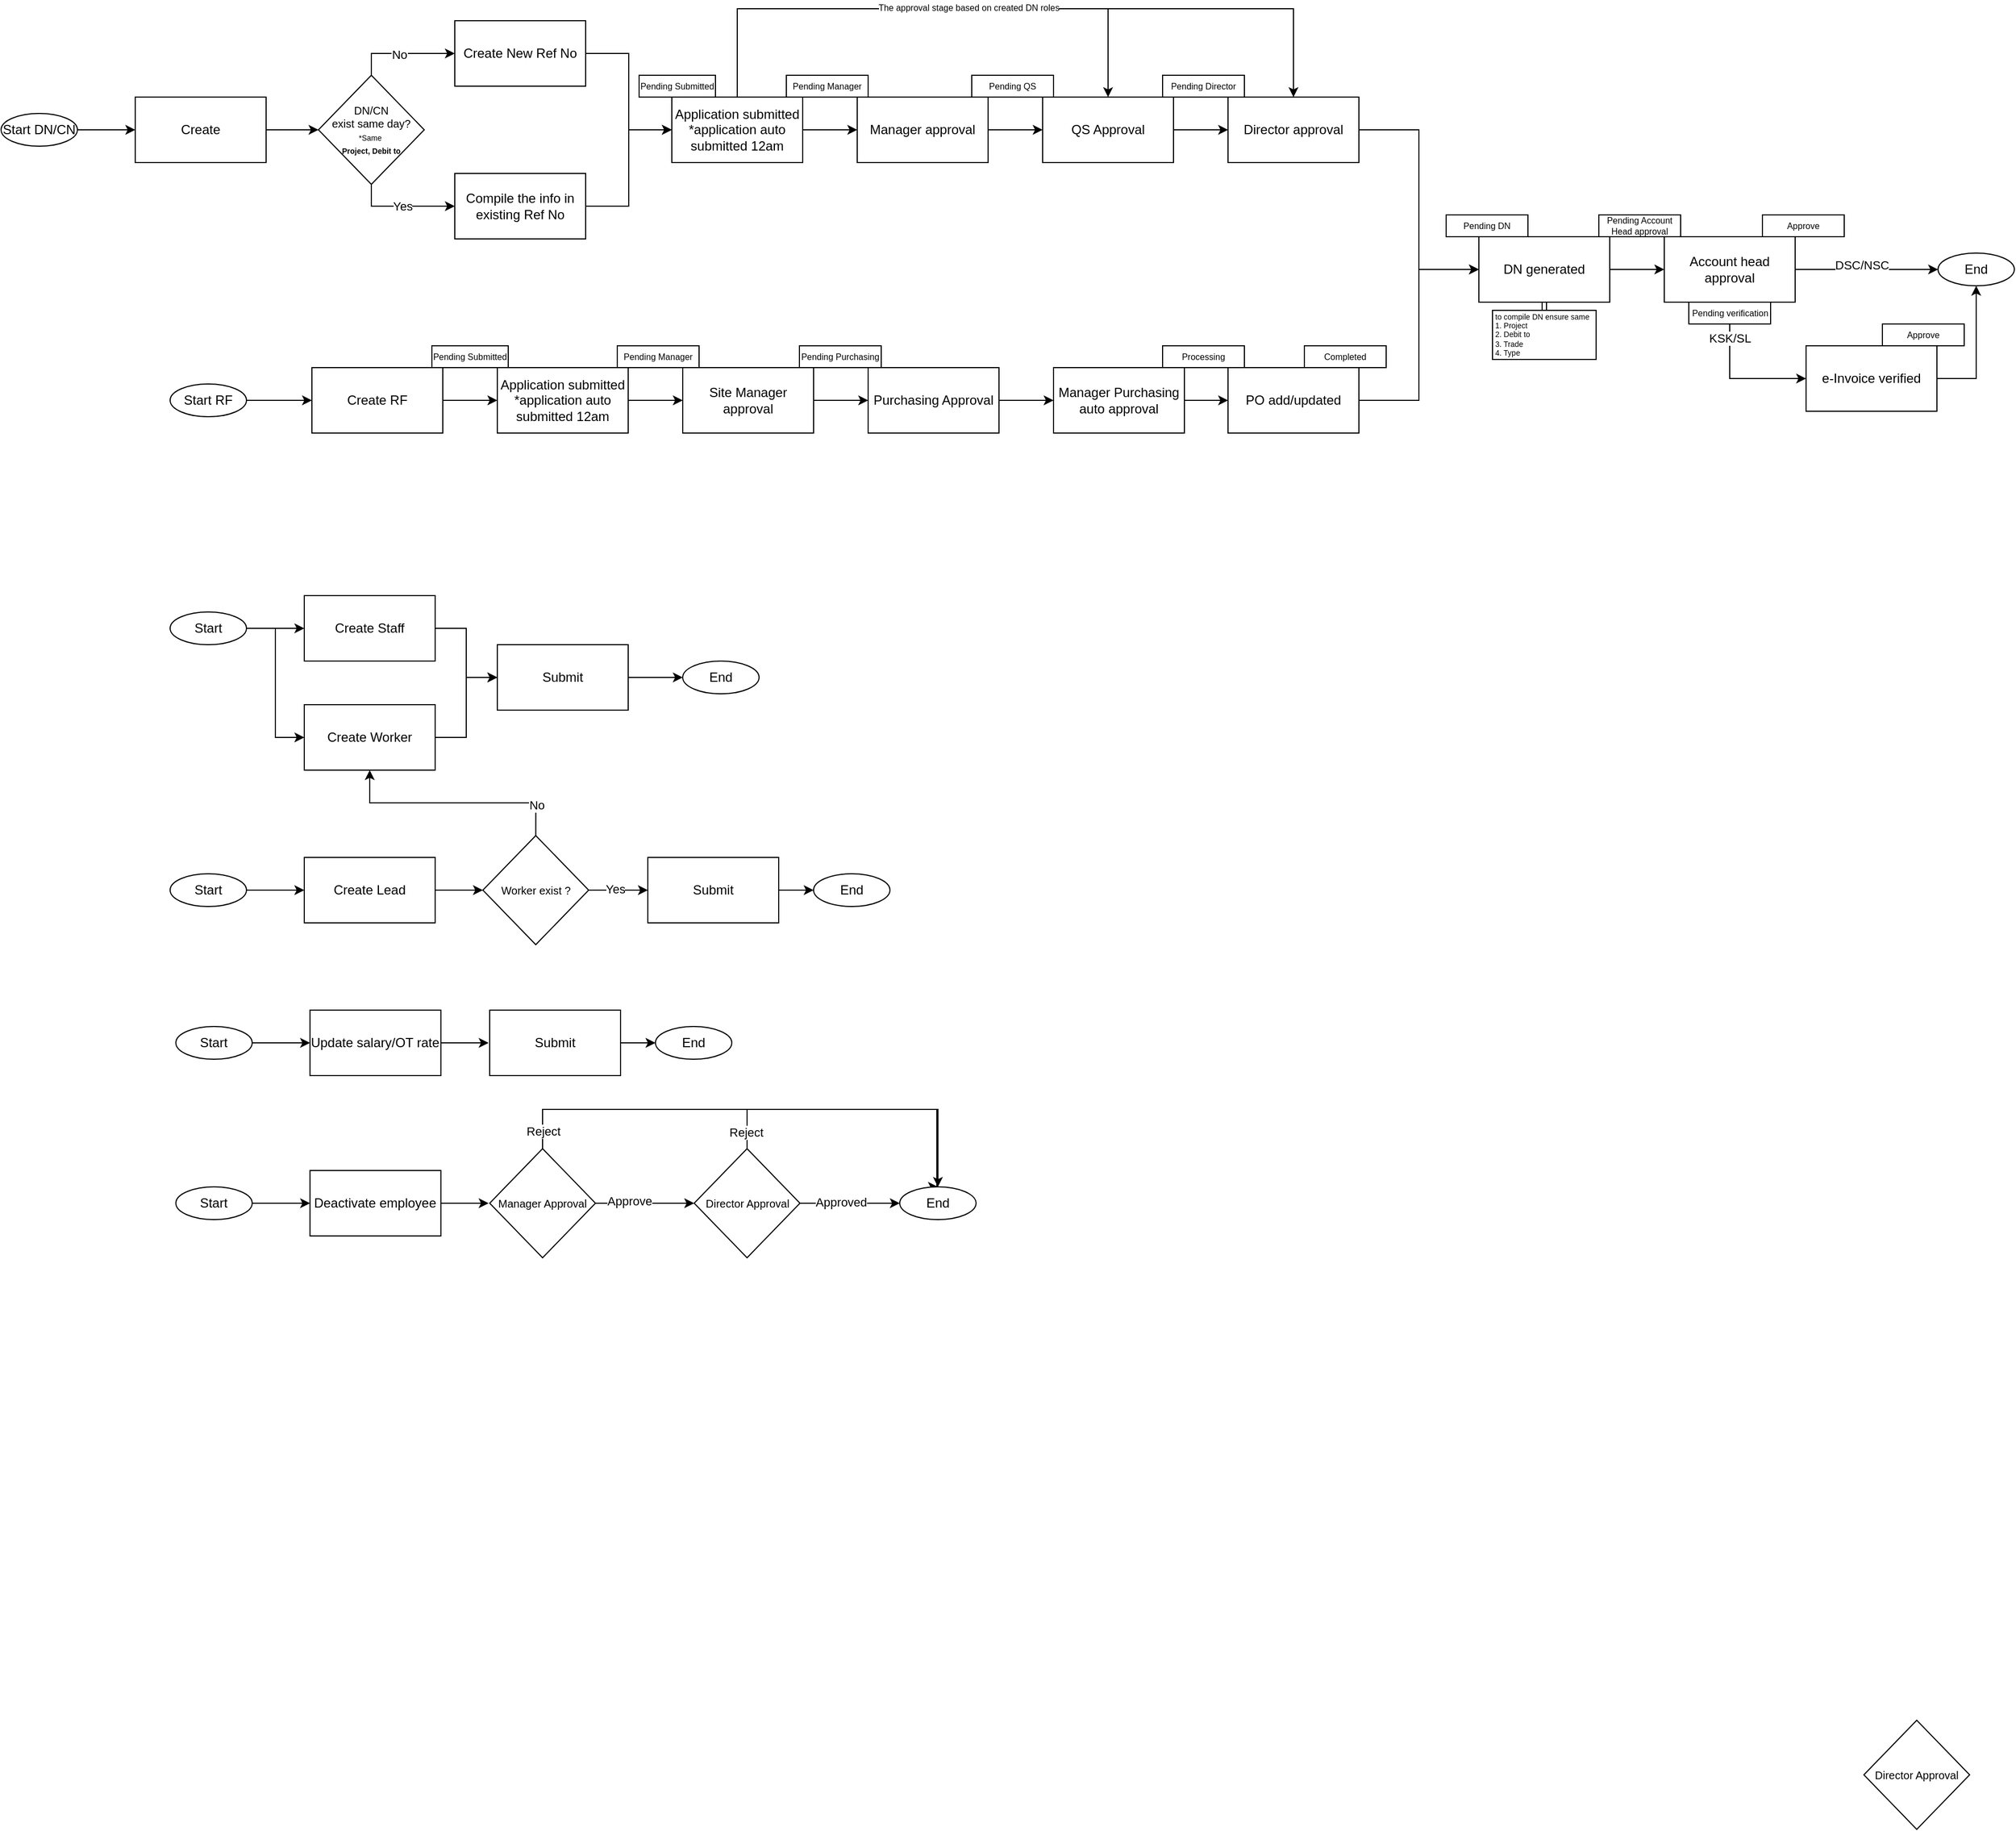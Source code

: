 <mxfile version="26.1.1" pages="2">
  <diagram name="Process Flow" id="JT58uXf0c2I6TJXTEp28">
    <mxGraphModel dx="2909" dy="1096" grid="1" gridSize="10" guides="1" tooltips="1" connect="1" arrows="1" fold="1" page="1" pageScale="1" pageWidth="850" pageHeight="1100" math="0" shadow="0">
      <root>
        <mxCell id="0" />
        <mxCell id="1" parent="0" />
        <mxCell id="B4sZADSayTOy4D0cmRFi-86" value="" style="edgeStyle=orthogonalEdgeStyle;rounded=0;orthogonalLoop=1;jettySize=auto;html=1;" parent="1" source="B4sZADSayTOy4D0cmRFi-3" target="B4sZADSayTOy4D0cmRFi-69" edge="1">
          <mxGeometry relative="1" as="geometry" />
        </mxCell>
        <mxCell id="B4sZADSayTOy4D0cmRFi-3" value="Start DN/CN" style="ellipse;whiteSpace=wrap;html=1;" parent="1" vertex="1">
          <mxGeometry x="-168" y="107" width="70" height="30" as="geometry" />
        </mxCell>
        <mxCell id="B4sZADSayTOy4D0cmRFi-18" style="edgeStyle=orthogonalEdgeStyle;rounded=0;orthogonalLoop=1;jettySize=auto;html=1;exitX=1;exitY=0.5;exitDx=0;exitDy=0;entryX=0;entryY=0.5;entryDx=0;entryDy=0;" parent="1" source="B4sZADSayTOy4D0cmRFi-5" target="B4sZADSayTOy4D0cmRFi-6" edge="1">
          <mxGeometry relative="1" as="geometry" />
        </mxCell>
        <mxCell id="B4sZADSayTOy4D0cmRFi-72" style="edgeStyle=orthogonalEdgeStyle;rounded=0;orthogonalLoop=1;jettySize=auto;html=1;exitX=0.5;exitY=0;exitDx=0;exitDy=0;entryX=0.5;entryY=0;entryDx=0;entryDy=0;" parent="1" source="B4sZADSayTOy4D0cmRFi-7" target="B4sZADSayTOy4D0cmRFi-8" edge="1">
          <mxGeometry relative="1" as="geometry">
            <Array as="points">
              <mxPoint x="507" y="92" />
              <mxPoint x="507" y="11" />
              <mxPoint x="1017" y="11" />
            </Array>
          </mxGeometry>
        </mxCell>
        <mxCell id="B4sZADSayTOy4D0cmRFi-73" style="edgeStyle=orthogonalEdgeStyle;rounded=0;orthogonalLoop=1;jettySize=auto;html=1;exitX=0.5;exitY=0;exitDx=0;exitDy=0;entryX=0.5;entryY=0;entryDx=0;entryDy=0;" parent="1" source="B4sZADSayTOy4D0cmRFi-5" target="B4sZADSayTOy4D0cmRFi-7" edge="1">
          <mxGeometry relative="1" as="geometry">
            <Array as="points">
              <mxPoint x="507" y="11" />
              <mxPoint x="847" y="11" />
            </Array>
          </mxGeometry>
        </mxCell>
        <mxCell id="B4sZADSayTOy4D0cmRFi-76" value="The approval stage based on created DN roles" style="edgeLabel;html=1;align=center;verticalAlign=middle;resizable=0;points=[];fontSize=8;" parent="B4sZADSayTOy4D0cmRFi-73" vertex="1" connectable="0">
          <mxGeometry x="0.167" y="1" relative="1" as="geometry">
            <mxPoint as="offset" />
          </mxGeometry>
        </mxCell>
        <mxCell id="B4sZADSayTOy4D0cmRFi-5" value="Application submitted&lt;div&gt;*application auto submitted 12am&lt;/div&gt;" style="rounded=0;whiteSpace=wrap;html=1;" parent="1" vertex="1">
          <mxGeometry x="447" y="92" width="120" height="60" as="geometry" />
        </mxCell>
        <mxCell id="B4sZADSayTOy4D0cmRFi-19" style="edgeStyle=orthogonalEdgeStyle;rounded=0;orthogonalLoop=1;jettySize=auto;html=1;exitX=1;exitY=0.5;exitDx=0;exitDy=0;entryX=0;entryY=0.5;entryDx=0;entryDy=0;" parent="1" source="B4sZADSayTOy4D0cmRFi-6" target="B4sZADSayTOy4D0cmRFi-7" edge="1">
          <mxGeometry relative="1" as="geometry" />
        </mxCell>
        <mxCell id="B4sZADSayTOy4D0cmRFi-6" value="Manager approval" style="rounded=0;whiteSpace=wrap;html=1;" parent="1" vertex="1">
          <mxGeometry x="617" y="92" width="120" height="60" as="geometry" />
        </mxCell>
        <mxCell id="B4sZADSayTOy4D0cmRFi-22" style="edgeStyle=orthogonalEdgeStyle;rounded=0;orthogonalLoop=1;jettySize=auto;html=1;exitX=1;exitY=0.5;exitDx=0;exitDy=0;entryX=0;entryY=0.5;entryDx=0;entryDy=0;" parent="1" source="B4sZADSayTOy4D0cmRFi-7" target="B4sZADSayTOy4D0cmRFi-8" edge="1">
          <mxGeometry relative="1" as="geometry" />
        </mxCell>
        <mxCell id="B4sZADSayTOy4D0cmRFi-7" value="QS Approval" style="rounded=0;whiteSpace=wrap;html=1;" parent="1" vertex="1">
          <mxGeometry x="787" y="92" width="120" height="60" as="geometry" />
        </mxCell>
        <mxCell id="B4sZADSayTOy4D0cmRFi-26" style="edgeStyle=orthogonalEdgeStyle;rounded=0;orthogonalLoop=1;jettySize=auto;html=1;entryX=0;entryY=0.5;entryDx=0;entryDy=0;" parent="1" source="B4sZADSayTOy4D0cmRFi-8" target="B4sZADSayTOy4D0cmRFi-9" edge="1">
          <mxGeometry relative="1" as="geometry" />
        </mxCell>
        <mxCell id="B4sZADSayTOy4D0cmRFi-8" value="Director approval" style="rounded=0;whiteSpace=wrap;html=1;" parent="1" vertex="1">
          <mxGeometry x="957" y="92" width="120" height="60" as="geometry" />
        </mxCell>
        <mxCell id="B4sZADSayTOy4D0cmRFi-48" style="edgeStyle=orthogonalEdgeStyle;rounded=0;orthogonalLoop=1;jettySize=auto;html=1;exitX=1;exitY=0.5;exitDx=0;exitDy=0;entryX=0;entryY=0.5;entryDx=0;entryDy=0;" parent="1" source="B4sZADSayTOy4D0cmRFi-9" target="B4sZADSayTOy4D0cmRFi-10" edge="1">
          <mxGeometry relative="1" as="geometry" />
        </mxCell>
        <mxCell id="B4sZADSayTOy4D0cmRFi-92" style="rounded=0;orthogonalLoop=1;jettySize=auto;html=1;exitX=0.5;exitY=1;exitDx=0;exitDy=0;entryX=0.5;entryY=0;entryDx=0;entryDy=0;shape=link;" parent="1" source="B4sZADSayTOy4D0cmRFi-9" target="B4sZADSayTOy4D0cmRFi-90" edge="1">
          <mxGeometry relative="1" as="geometry" />
        </mxCell>
        <mxCell id="B4sZADSayTOy4D0cmRFi-9" value="DN generated" style="rounded=0;whiteSpace=wrap;html=1;" parent="1" vertex="1">
          <mxGeometry x="1187" y="220" width="120" height="60" as="geometry" />
        </mxCell>
        <mxCell id="B4sZADSayTOy4D0cmRFi-49" style="edgeStyle=orthogonalEdgeStyle;rounded=0;orthogonalLoop=1;jettySize=auto;html=1;exitX=1;exitY=0.5;exitDx=0;exitDy=0;entryX=0;entryY=0.5;entryDx=0;entryDy=0;" parent="1" source="B4sZADSayTOy4D0cmRFi-10" target="B4sZADSayTOy4D0cmRFi-30" edge="1">
          <mxGeometry relative="1" as="geometry" />
        </mxCell>
        <mxCell id="B4sZADSayTOy4D0cmRFi-53" value="DSC/NSC" style="edgeLabel;html=1;align=center;verticalAlign=middle;resizable=0;points=[];" parent="B4sZADSayTOy4D0cmRFi-49" vertex="1" connectable="0">
          <mxGeometry x="-0.068" y="4" relative="1" as="geometry">
            <mxPoint as="offset" />
          </mxGeometry>
        </mxCell>
        <mxCell id="B4sZADSayTOy4D0cmRFi-50" style="edgeStyle=orthogonalEdgeStyle;rounded=0;orthogonalLoop=1;jettySize=auto;html=1;exitX=0.5;exitY=1;exitDx=0;exitDy=0;entryX=0;entryY=0.5;entryDx=0;entryDy=0;" parent="1" source="B4sZADSayTOy4D0cmRFi-10" target="B4sZADSayTOy4D0cmRFi-47" edge="1">
          <mxGeometry relative="1" as="geometry" />
        </mxCell>
        <mxCell id="B4sZADSayTOy4D0cmRFi-52" value="KSK/SL" style="edgeLabel;html=1;align=center;verticalAlign=middle;resizable=0;points=[];" parent="B4sZADSayTOy4D0cmRFi-50" vertex="1" connectable="0">
          <mxGeometry x="-0.528" relative="1" as="geometry">
            <mxPoint as="offset" />
          </mxGeometry>
        </mxCell>
        <mxCell id="B4sZADSayTOy4D0cmRFi-10" value="Account head approval" style="rounded=0;whiteSpace=wrap;html=1;" parent="1" vertex="1">
          <mxGeometry x="1357" y="220" width="120" height="60" as="geometry" />
        </mxCell>
        <mxCell id="B4sZADSayTOy4D0cmRFi-20" style="edgeStyle=orthogonalEdgeStyle;rounded=0;orthogonalLoop=1;jettySize=auto;html=1;exitX=1;exitY=0.5;exitDx=0;exitDy=0;entryX=0;entryY=0.5;entryDx=0;entryDy=0;" parent="1" source="B4sZADSayTOy4D0cmRFi-67" target="B4sZADSayTOy4D0cmRFi-12" edge="1">
          <mxGeometry relative="1" as="geometry" />
        </mxCell>
        <mxCell id="B4sZADSayTOy4D0cmRFi-11" value="Start RF" style="ellipse;whiteSpace=wrap;html=1;" parent="1" vertex="1">
          <mxGeometry x="-13" y="355" width="70" height="30" as="geometry" />
        </mxCell>
        <mxCell id="B4sZADSayTOy4D0cmRFi-21" style="edgeStyle=orthogonalEdgeStyle;rounded=0;orthogonalLoop=1;jettySize=auto;html=1;exitX=1;exitY=0.5;exitDx=0;exitDy=0;entryX=0;entryY=0.5;entryDx=0;entryDy=0;" parent="1" source="B4sZADSayTOy4D0cmRFi-12" target="B4sZADSayTOy4D0cmRFi-13" edge="1">
          <mxGeometry relative="1" as="geometry" />
        </mxCell>
        <mxCell id="B4sZADSayTOy4D0cmRFi-12" value="Application submitted&lt;div&gt;*application auto submitted 12am&lt;/div&gt;" style="rounded=0;whiteSpace=wrap;html=1;" parent="1" vertex="1">
          <mxGeometry x="287" y="340" width="120" height="60" as="geometry" />
        </mxCell>
        <mxCell id="B4sZADSayTOy4D0cmRFi-23" style="edgeStyle=orthogonalEdgeStyle;rounded=0;orthogonalLoop=1;jettySize=auto;html=1;exitX=1;exitY=0.5;exitDx=0;exitDy=0;entryX=0;entryY=0.5;entryDx=0;entryDy=0;" parent="1" source="B4sZADSayTOy4D0cmRFi-13" target="B4sZADSayTOy4D0cmRFi-14" edge="1">
          <mxGeometry relative="1" as="geometry" />
        </mxCell>
        <mxCell id="B4sZADSayTOy4D0cmRFi-13" value="Site Manager approval" style="rounded=0;whiteSpace=wrap;html=1;" parent="1" vertex="1">
          <mxGeometry x="457" y="340" width="120" height="60" as="geometry" />
        </mxCell>
        <mxCell id="B4sZADSayTOy4D0cmRFi-24" style="edgeStyle=orthogonalEdgeStyle;rounded=0;orthogonalLoop=1;jettySize=auto;html=1;exitX=1;exitY=0.5;exitDx=0;exitDy=0;entryX=0;entryY=0.5;entryDx=0;entryDy=0;" parent="1" source="B4sZADSayTOy4D0cmRFi-14" target="B4sZADSayTOy4D0cmRFi-15" edge="1">
          <mxGeometry relative="1" as="geometry" />
        </mxCell>
        <mxCell id="B4sZADSayTOy4D0cmRFi-14" value="Purchasing Approval" style="rounded=0;whiteSpace=wrap;html=1;" parent="1" vertex="1">
          <mxGeometry x="627" y="340" width="120" height="60" as="geometry" />
        </mxCell>
        <mxCell id="B4sZADSayTOy4D0cmRFi-25" style="edgeStyle=orthogonalEdgeStyle;rounded=0;orthogonalLoop=1;jettySize=auto;html=1;exitX=1;exitY=0.5;exitDx=0;exitDy=0;entryX=0;entryY=0.5;entryDx=0;entryDy=0;" parent="1" source="B4sZADSayTOy4D0cmRFi-15" target="B4sZADSayTOy4D0cmRFi-16" edge="1">
          <mxGeometry relative="1" as="geometry" />
        </mxCell>
        <mxCell id="B4sZADSayTOy4D0cmRFi-15" value="Manager Purchasing auto approval" style="rounded=0;whiteSpace=wrap;html=1;" parent="1" vertex="1">
          <mxGeometry x="797" y="340" width="120" height="60" as="geometry" />
        </mxCell>
        <mxCell id="B4sZADSayTOy4D0cmRFi-28" style="edgeStyle=orthogonalEdgeStyle;rounded=0;orthogonalLoop=1;jettySize=auto;html=1;exitX=1;exitY=0.5;exitDx=0;exitDy=0;entryX=0;entryY=0.5;entryDx=0;entryDy=0;" parent="1" source="B4sZADSayTOy4D0cmRFi-16" target="B4sZADSayTOy4D0cmRFi-9" edge="1">
          <mxGeometry relative="1" as="geometry" />
        </mxCell>
        <mxCell id="B4sZADSayTOy4D0cmRFi-16" value="PO add/updated" style="rounded=0;whiteSpace=wrap;html=1;" parent="1" vertex="1">
          <mxGeometry x="957" y="340" width="120" height="60" as="geometry" />
        </mxCell>
        <mxCell id="B4sZADSayTOy4D0cmRFi-30" value="End" style="ellipse;whiteSpace=wrap;html=1;" parent="1" vertex="1">
          <mxGeometry x="1608" y="235" width="70" height="30" as="geometry" />
        </mxCell>
        <mxCell id="B4sZADSayTOy4D0cmRFi-32" value="Pending Submitted" style="rounded=0;whiteSpace=wrap;html=1;fontSize=8;" parent="1" vertex="1">
          <mxGeometry x="417" y="72" width="70" height="20" as="geometry" />
        </mxCell>
        <mxCell id="B4sZADSayTOy4D0cmRFi-34" value="Pending Manager" style="rounded=0;whiteSpace=wrap;html=1;fontSize=8;" parent="1" vertex="1">
          <mxGeometry x="552" y="72" width="75" height="20" as="geometry" />
        </mxCell>
        <mxCell id="B4sZADSayTOy4D0cmRFi-35" value="Pending QS" style="rounded=0;whiteSpace=wrap;html=1;fontSize=8;" parent="1" vertex="1">
          <mxGeometry x="722" y="72" width="75" height="20" as="geometry" />
        </mxCell>
        <mxCell id="B4sZADSayTOy4D0cmRFi-37" value="Pending Director" style="rounded=0;whiteSpace=wrap;html=1;fontSize=8;" parent="1" vertex="1">
          <mxGeometry x="897" y="72" width="75" height="20" as="geometry" />
        </mxCell>
        <mxCell id="B4sZADSayTOy4D0cmRFi-39" value="Pending Submitted" style="rounded=0;whiteSpace=wrap;html=1;fontSize=8;" parent="1" vertex="1">
          <mxGeometry x="227" y="320" width="70" height="20" as="geometry" />
        </mxCell>
        <mxCell id="B4sZADSayTOy4D0cmRFi-40" value="Pending Manager" style="rounded=0;whiteSpace=wrap;html=1;fontSize=8;" parent="1" vertex="1">
          <mxGeometry x="397" y="320" width="75" height="20" as="geometry" />
        </mxCell>
        <mxCell id="B4sZADSayTOy4D0cmRFi-41" value="Pending Purchasing" style="rounded=0;whiteSpace=wrap;html=1;fontSize=8;" parent="1" vertex="1">
          <mxGeometry x="564" y="320" width="75" height="20" as="geometry" />
        </mxCell>
        <mxCell id="B4sZADSayTOy4D0cmRFi-43" value="Processing" style="rounded=0;whiteSpace=wrap;html=1;fontSize=8;" parent="1" vertex="1">
          <mxGeometry x="897" y="320" width="75" height="20" as="geometry" />
        </mxCell>
        <mxCell id="B4sZADSayTOy4D0cmRFi-45" value="Completed" style="rounded=0;whiteSpace=wrap;html=1;fontSize=8;" parent="1" vertex="1">
          <mxGeometry x="1027" y="320" width="75" height="20" as="geometry" />
        </mxCell>
        <mxCell id="B4sZADSayTOy4D0cmRFi-46" value="Pending DN" style="rounded=0;whiteSpace=wrap;html=1;fontSize=8;" parent="1" vertex="1">
          <mxGeometry x="1157" y="200" width="75" height="20" as="geometry" />
        </mxCell>
        <mxCell id="B4sZADSayTOy4D0cmRFi-51" style="edgeStyle=orthogonalEdgeStyle;rounded=0;orthogonalLoop=1;jettySize=auto;html=1;exitX=1;exitY=0.5;exitDx=0;exitDy=0;entryX=0.5;entryY=1;entryDx=0;entryDy=0;" parent="1" source="B4sZADSayTOy4D0cmRFi-47" target="B4sZADSayTOy4D0cmRFi-30" edge="1">
          <mxGeometry relative="1" as="geometry" />
        </mxCell>
        <mxCell id="B4sZADSayTOy4D0cmRFi-47" value="e-Invoice verified" style="rounded=0;whiteSpace=wrap;html=1;" parent="1" vertex="1">
          <mxGeometry x="1487" y="320" width="120" height="60" as="geometry" />
        </mxCell>
        <mxCell id="B4sZADSayTOy4D0cmRFi-54" value="Pending Account Head approval" style="rounded=0;whiteSpace=wrap;html=1;fontSize=8;" parent="1" vertex="1">
          <mxGeometry x="1297" y="200" width="75" height="20" as="geometry" />
        </mxCell>
        <mxCell id="B4sZADSayTOy4D0cmRFi-55" value="Approve" style="rounded=0;whiteSpace=wrap;html=1;fontSize=8;" parent="1" vertex="1">
          <mxGeometry x="1447" y="200" width="75" height="20" as="geometry" />
        </mxCell>
        <mxCell id="B4sZADSayTOy4D0cmRFi-56" value="Pending verification" style="rounded=0;whiteSpace=wrap;html=1;fontSize=8;" parent="1" vertex="1">
          <mxGeometry x="1379.5" y="280" width="75" height="20" as="geometry" />
        </mxCell>
        <mxCell id="B4sZADSayTOy4D0cmRFi-57" value="Approve" style="rounded=0;whiteSpace=wrap;html=1;fontSize=8;" parent="1" vertex="1">
          <mxGeometry x="1557" y="300" width="75" height="20" as="geometry" />
        </mxCell>
        <mxCell id="B4sZADSayTOy4D0cmRFi-68" value="" style="edgeStyle=orthogonalEdgeStyle;rounded=0;orthogonalLoop=1;jettySize=auto;html=1;exitX=1;exitY=0.5;exitDx=0;exitDy=0;entryX=0;entryY=0.5;entryDx=0;entryDy=0;" parent="1" source="B4sZADSayTOy4D0cmRFi-11" target="B4sZADSayTOy4D0cmRFi-67" edge="1">
          <mxGeometry relative="1" as="geometry">
            <mxPoint x="-23" y="370" as="sourcePoint" />
            <mxPoint x="287" y="370" as="targetPoint" />
          </mxGeometry>
        </mxCell>
        <mxCell id="B4sZADSayTOy4D0cmRFi-67" value="Create RF" style="rounded=0;whiteSpace=wrap;html=1;" parent="1" vertex="1">
          <mxGeometry x="117" y="340" width="120" height="60" as="geometry" />
        </mxCell>
        <mxCell id="B4sZADSayTOy4D0cmRFi-85" value="" style="edgeStyle=orthogonalEdgeStyle;rounded=0;orthogonalLoop=1;jettySize=auto;html=1;" parent="1" source="B4sZADSayTOy4D0cmRFi-69" target="B4sZADSayTOy4D0cmRFi-78" edge="1">
          <mxGeometry relative="1" as="geometry" />
        </mxCell>
        <mxCell id="B4sZADSayTOy4D0cmRFi-69" value="Create" style="rounded=0;whiteSpace=wrap;html=1;" parent="1" vertex="1">
          <mxGeometry x="-45" y="92" width="120" height="60" as="geometry" />
        </mxCell>
        <mxCell id="B4sZADSayTOy4D0cmRFi-81" style="edgeStyle=orthogonalEdgeStyle;rounded=0;orthogonalLoop=1;jettySize=auto;html=1;exitX=0.5;exitY=0;exitDx=0;exitDy=0;entryX=0;entryY=0.5;entryDx=0;entryDy=0;" parent="1" source="B4sZADSayTOy4D0cmRFi-78" target="B4sZADSayTOy4D0cmRFi-79" edge="1">
          <mxGeometry relative="1" as="geometry" />
        </mxCell>
        <mxCell id="B4sZADSayTOy4D0cmRFi-88" value="No" style="edgeLabel;html=1;align=center;verticalAlign=middle;resizable=0;points=[];" parent="B4sZADSayTOy4D0cmRFi-81" vertex="1" connectable="0">
          <mxGeometry x="-0.055" y="-1" relative="1" as="geometry">
            <mxPoint as="offset" />
          </mxGeometry>
        </mxCell>
        <mxCell id="B4sZADSayTOy4D0cmRFi-84" style="edgeStyle=orthogonalEdgeStyle;rounded=0;orthogonalLoop=1;jettySize=auto;html=1;exitX=0.5;exitY=1;exitDx=0;exitDy=0;entryX=0;entryY=0.5;entryDx=0;entryDy=0;" parent="1" source="B4sZADSayTOy4D0cmRFi-78" target="B4sZADSayTOy4D0cmRFi-80" edge="1">
          <mxGeometry relative="1" as="geometry" />
        </mxCell>
        <mxCell id="B4sZADSayTOy4D0cmRFi-89" value="Yes" style="edgeLabel;html=1;align=center;verticalAlign=middle;resizable=0;points=[];" parent="B4sZADSayTOy4D0cmRFi-84" vertex="1" connectable="0">
          <mxGeometry x="0.007" relative="1" as="geometry">
            <mxPoint as="offset" />
          </mxGeometry>
        </mxCell>
        <mxCell id="B4sZADSayTOy4D0cmRFi-78" value="&lt;div&gt;&lt;div&gt;&lt;span style=&quot;background-color: transparent; color: light-dark(rgb(0, 0, 0), rgb(255, 255, 255));&quot;&gt;DN/CN&lt;/span&gt;&lt;/div&gt;&lt;div&gt;&lt;span style=&quot;background-color: transparent; color: light-dark(rgb(0, 0, 0), rgb(255, 255, 255));&quot;&gt;exist same day?&lt;/span&gt;&lt;/div&gt;&lt;/div&gt;&lt;div&gt;&lt;font style=&quot;font-size: 7px;&quot;&gt;&lt;span style=&quot;background-color: transparent; color: light-dark(rgb(0, 0, 0), rgb(255, 255, 255));&quot;&gt;*&lt;/span&gt;&lt;span style=&quot;background-color: transparent; color: light-dark(rgb(0, 0, 0), rgb(255, 255, 255));&quot;&gt;Same&amp;nbsp;&lt;/span&gt;&lt;/font&gt;&lt;/div&gt;&lt;div&gt;&lt;font style=&quot;font-size: 7px;&quot;&gt;&lt;b&gt;Project, Debit to&lt;/b&gt;&lt;/font&gt;&lt;/div&gt;" style="rhombus;whiteSpace=wrap;html=1;fontSize=10;" parent="1" vertex="1">
          <mxGeometry x="123" y="72" width="97" height="100" as="geometry" />
        </mxCell>
        <mxCell id="B4sZADSayTOy4D0cmRFi-82" style="edgeStyle=orthogonalEdgeStyle;rounded=0;orthogonalLoop=1;jettySize=auto;html=1;exitX=1;exitY=0.5;exitDx=0;exitDy=0;entryX=0;entryY=0.5;entryDx=0;entryDy=0;" parent="1" source="B4sZADSayTOy4D0cmRFi-79" target="B4sZADSayTOy4D0cmRFi-5" edge="1">
          <mxGeometry relative="1" as="geometry" />
        </mxCell>
        <mxCell id="B4sZADSayTOy4D0cmRFi-79" value="Create New Ref No" style="rounded=0;whiteSpace=wrap;html=1;" parent="1" vertex="1">
          <mxGeometry x="248" y="22" width="120" height="60" as="geometry" />
        </mxCell>
        <mxCell id="B4sZADSayTOy4D0cmRFi-87" style="edgeStyle=orthogonalEdgeStyle;rounded=0;orthogonalLoop=1;jettySize=auto;html=1;exitX=1;exitY=0.5;exitDx=0;exitDy=0;entryX=0;entryY=0.5;entryDx=0;entryDy=0;" parent="1" source="B4sZADSayTOy4D0cmRFi-80" target="B4sZADSayTOy4D0cmRFi-5" edge="1">
          <mxGeometry relative="1" as="geometry" />
        </mxCell>
        <mxCell id="B4sZADSayTOy4D0cmRFi-80" value="Compile the info in existing Ref No" style="rounded=0;whiteSpace=wrap;html=1;" parent="1" vertex="1">
          <mxGeometry x="248" y="162" width="120" height="60" as="geometry" />
        </mxCell>
        <mxCell id="B4sZADSayTOy4D0cmRFi-90" value="to compile DN ensure same&lt;div&gt;1. Project&lt;/div&gt;&lt;div&gt;2. Debit to&lt;/div&gt;&lt;div&gt;3. Trade&lt;/div&gt;&lt;div&gt;4. Type&lt;/div&gt;" style="rounded=0;whiteSpace=wrap;html=1;fontSize=7;align=left;" parent="1" vertex="1">
          <mxGeometry x="1199.5" y="287.5" width="95" height="45" as="geometry" />
        </mxCell>
        <mxCell id="venxR8GuW4afmGsDJ3Is-1" value="" style="edgeStyle=orthogonalEdgeStyle;rounded=0;orthogonalLoop=1;jettySize=auto;html=1;" parent="1" source="venxR8GuW4afmGsDJ3Is-2" target="venxR8GuW4afmGsDJ3Is-4" edge="1">
          <mxGeometry relative="1" as="geometry" />
        </mxCell>
        <mxCell id="PzmaHc2DoyghdBNvp5-i-2" style="edgeStyle=orthogonalEdgeStyle;rounded=0;orthogonalLoop=1;jettySize=auto;html=1;exitX=1;exitY=0.5;exitDx=0;exitDy=0;entryX=0;entryY=0.5;entryDx=0;entryDy=0;" parent="1" source="venxR8GuW4afmGsDJ3Is-2" target="PzmaHc2DoyghdBNvp5-i-1" edge="1">
          <mxGeometry relative="1" as="geometry" />
        </mxCell>
        <mxCell id="venxR8GuW4afmGsDJ3Is-2" value="Start" style="ellipse;whiteSpace=wrap;html=1;" parent="1" vertex="1">
          <mxGeometry x="-13" y="564" width="70" height="30" as="geometry" />
        </mxCell>
        <mxCell id="PzmaHc2DoyghdBNvp5-i-4" style="edgeStyle=orthogonalEdgeStyle;rounded=0;orthogonalLoop=1;jettySize=auto;html=1;exitX=1;exitY=0.5;exitDx=0;exitDy=0;entryX=0;entryY=0.5;entryDx=0;entryDy=0;" parent="1" source="venxR8GuW4afmGsDJ3Is-4" target="PzmaHc2DoyghdBNvp5-i-3" edge="1">
          <mxGeometry relative="1" as="geometry" />
        </mxCell>
        <mxCell id="venxR8GuW4afmGsDJ3Is-4" value="Create Staff" style="rounded=0;whiteSpace=wrap;html=1;" parent="1" vertex="1">
          <mxGeometry x="110" y="549" width="120" height="60" as="geometry" />
        </mxCell>
        <mxCell id="PzmaHc2DoyghdBNvp5-i-5" style="edgeStyle=orthogonalEdgeStyle;rounded=0;orthogonalLoop=1;jettySize=auto;html=1;exitX=1;exitY=0.5;exitDx=0;exitDy=0;entryX=0;entryY=0.5;entryDx=0;entryDy=0;" parent="1" source="PzmaHc2DoyghdBNvp5-i-1" target="PzmaHc2DoyghdBNvp5-i-3" edge="1">
          <mxGeometry relative="1" as="geometry" />
        </mxCell>
        <mxCell id="PzmaHc2DoyghdBNvp5-i-1" value="Create Worker" style="rounded=0;whiteSpace=wrap;html=1;" parent="1" vertex="1">
          <mxGeometry x="110" y="649" width="120" height="60" as="geometry" />
        </mxCell>
        <mxCell id="PzmaHc2DoyghdBNvp5-i-7" style="edgeStyle=orthogonalEdgeStyle;rounded=0;orthogonalLoop=1;jettySize=auto;html=1;exitX=1;exitY=0.5;exitDx=0;exitDy=0;entryX=0;entryY=0.5;entryDx=0;entryDy=0;" parent="1" source="PzmaHc2DoyghdBNvp5-i-3" target="PzmaHc2DoyghdBNvp5-i-6" edge="1">
          <mxGeometry relative="1" as="geometry" />
        </mxCell>
        <mxCell id="PzmaHc2DoyghdBNvp5-i-3" value="Submit" style="rounded=0;whiteSpace=wrap;html=1;" parent="1" vertex="1">
          <mxGeometry x="287" y="594" width="120" height="60" as="geometry" />
        </mxCell>
        <mxCell id="PzmaHc2DoyghdBNvp5-i-6" value="End" style="ellipse;whiteSpace=wrap;html=1;" parent="1" vertex="1">
          <mxGeometry x="457" y="609" width="70" height="30" as="geometry" />
        </mxCell>
        <mxCell id="PzmaHc2DoyghdBNvp5-i-8" value="" style="edgeStyle=orthogonalEdgeStyle;rounded=0;orthogonalLoop=1;jettySize=auto;html=1;" parent="1" source="PzmaHc2DoyghdBNvp5-i-10" target="PzmaHc2DoyghdBNvp5-i-12" edge="1">
          <mxGeometry relative="1" as="geometry" />
        </mxCell>
        <mxCell id="PzmaHc2DoyghdBNvp5-i-10" value="Start" style="ellipse;whiteSpace=wrap;html=1;" parent="1" vertex="1">
          <mxGeometry x="-13" y="804" width="70" height="30" as="geometry" />
        </mxCell>
        <mxCell id="4qi0Qg5-AT0L_-N3N1t9-3" style="edgeStyle=orthogonalEdgeStyle;rounded=0;orthogonalLoop=1;jettySize=auto;html=1;exitX=1;exitY=0.5;exitDx=0;exitDy=0;entryX=0;entryY=0.5;entryDx=0;entryDy=0;" parent="1" source="PzmaHc2DoyghdBNvp5-i-12" target="PzmaHc2DoyghdBNvp5-i-18" edge="1">
          <mxGeometry relative="1" as="geometry" />
        </mxCell>
        <mxCell id="PzmaHc2DoyghdBNvp5-i-12" value="Create Lead" style="rounded=0;whiteSpace=wrap;html=1;" parent="1" vertex="1">
          <mxGeometry x="110" y="789" width="120" height="60" as="geometry" />
        </mxCell>
        <mxCell id="4qi0Qg5-AT0L_-N3N1t9-5" style="edgeStyle=orthogonalEdgeStyle;rounded=0;orthogonalLoop=1;jettySize=auto;html=1;exitX=1;exitY=0.5;exitDx=0;exitDy=0;entryX=0;entryY=0.5;entryDx=0;entryDy=0;" parent="1" source="PzmaHc2DoyghdBNvp5-i-16" target="4qi0Qg5-AT0L_-N3N1t9-4" edge="1">
          <mxGeometry relative="1" as="geometry" />
        </mxCell>
        <mxCell id="PzmaHc2DoyghdBNvp5-i-16" value="Submit" style="rounded=0;whiteSpace=wrap;html=1;" parent="1" vertex="1">
          <mxGeometry x="425" y="789" width="120" height="60" as="geometry" />
        </mxCell>
        <mxCell id="PzmaHc2DoyghdBNvp5-i-20" style="edgeStyle=orthogonalEdgeStyle;rounded=0;orthogonalLoop=1;jettySize=auto;html=1;exitX=0.5;exitY=0;exitDx=0;exitDy=0;entryX=0.5;entryY=1;entryDx=0;entryDy=0;" parent="1" source="PzmaHc2DoyghdBNvp5-i-18" target="PzmaHc2DoyghdBNvp5-i-1" edge="1">
          <mxGeometry relative="1" as="geometry" />
        </mxCell>
        <mxCell id="PzmaHc2DoyghdBNvp5-i-24" value="No" style="edgeLabel;html=1;align=center;verticalAlign=middle;resizable=0;points=[];" parent="PzmaHc2DoyghdBNvp5-i-20" vertex="1" connectable="0">
          <mxGeometry x="-0.731" relative="1" as="geometry">
            <mxPoint as="offset" />
          </mxGeometry>
        </mxCell>
        <mxCell id="PzmaHc2DoyghdBNvp5-i-23" style="edgeStyle=orthogonalEdgeStyle;rounded=0;orthogonalLoop=1;jettySize=auto;html=1;exitX=1;exitY=0.5;exitDx=0;exitDy=0;entryX=0;entryY=0.5;entryDx=0;entryDy=0;" parent="1" source="PzmaHc2DoyghdBNvp5-i-18" target="PzmaHc2DoyghdBNvp5-i-16" edge="1">
          <mxGeometry relative="1" as="geometry">
            <mxPoint x="420.25" y="819" as="targetPoint" />
          </mxGeometry>
        </mxCell>
        <mxCell id="PzmaHc2DoyghdBNvp5-i-25" value="Yes" style="edgeLabel;html=1;align=center;verticalAlign=middle;resizable=0;points=[];" parent="PzmaHc2DoyghdBNvp5-i-23" vertex="1" connectable="0">
          <mxGeometry x="-0.117" y="1" relative="1" as="geometry">
            <mxPoint as="offset" />
          </mxGeometry>
        </mxCell>
        <mxCell id="PzmaHc2DoyghdBNvp5-i-18" value="&lt;div&gt;&lt;div&gt;Worker exist ?&lt;/div&gt;&lt;/div&gt;" style="rhombus;whiteSpace=wrap;html=1;fontSize=10;" parent="1" vertex="1">
          <mxGeometry x="273.75" y="769" width="97" height="100" as="geometry" />
        </mxCell>
        <mxCell id="4qi0Qg5-AT0L_-N3N1t9-4" value="End" style="ellipse;whiteSpace=wrap;html=1;" parent="1" vertex="1">
          <mxGeometry x="577" y="804" width="70" height="30" as="geometry" />
        </mxCell>
        <mxCell id="4qi0Qg5-AT0L_-N3N1t9-6" value="" style="edgeStyle=orthogonalEdgeStyle;rounded=0;orthogonalLoop=1;jettySize=auto;html=1;" parent="1" source="4qi0Qg5-AT0L_-N3N1t9-7" target="4qi0Qg5-AT0L_-N3N1t9-9" edge="1">
          <mxGeometry relative="1" as="geometry" />
        </mxCell>
        <mxCell id="4qi0Qg5-AT0L_-N3N1t9-7" value="Start" style="ellipse;whiteSpace=wrap;html=1;" parent="1" vertex="1">
          <mxGeometry x="-7.75" y="944" width="70" height="30" as="geometry" />
        </mxCell>
        <mxCell id="4qi0Qg5-AT0L_-N3N1t9-8" style="edgeStyle=orthogonalEdgeStyle;rounded=0;orthogonalLoop=1;jettySize=auto;html=1;exitX=1;exitY=0.5;exitDx=0;exitDy=0;entryX=0;entryY=0.5;entryDx=0;entryDy=0;" parent="1" source="4qi0Qg5-AT0L_-N3N1t9-9" edge="1">
          <mxGeometry relative="1" as="geometry">
            <mxPoint x="279" y="959" as="targetPoint" />
          </mxGeometry>
        </mxCell>
        <mxCell id="4qi0Qg5-AT0L_-N3N1t9-9" value="Update salary/OT rate" style="rounded=0;whiteSpace=wrap;html=1;" parent="1" vertex="1">
          <mxGeometry x="115.25" y="929" width="120" height="60" as="geometry" />
        </mxCell>
        <mxCell id="4qi0Qg5-AT0L_-N3N1t9-10" style="edgeStyle=orthogonalEdgeStyle;rounded=0;orthogonalLoop=1;jettySize=auto;html=1;exitX=1;exitY=0.5;exitDx=0;exitDy=0;entryX=0;entryY=0.5;entryDx=0;entryDy=0;" parent="1" source="4qi0Qg5-AT0L_-N3N1t9-11" target="4qi0Qg5-AT0L_-N3N1t9-15" edge="1">
          <mxGeometry relative="1" as="geometry" />
        </mxCell>
        <mxCell id="4qi0Qg5-AT0L_-N3N1t9-11" value="Submit" style="rounded=0;whiteSpace=wrap;html=1;" parent="1" vertex="1">
          <mxGeometry x="280" y="929" width="120" height="60" as="geometry" />
        </mxCell>
        <mxCell id="4qi0Qg5-AT0L_-N3N1t9-15" value="End" style="ellipse;whiteSpace=wrap;html=1;" parent="1" vertex="1">
          <mxGeometry x="432" y="944" width="70" height="30" as="geometry" />
        </mxCell>
        <mxCell id="ecbQSS3Wr0W6EZj95S_A-1" value="" style="edgeStyle=orthogonalEdgeStyle;rounded=0;orthogonalLoop=1;jettySize=auto;html=1;" edge="1" parent="1" source="ecbQSS3Wr0W6EZj95S_A-2" target="ecbQSS3Wr0W6EZj95S_A-4">
          <mxGeometry relative="1" as="geometry" />
        </mxCell>
        <mxCell id="ecbQSS3Wr0W6EZj95S_A-2" value="Start" style="ellipse;whiteSpace=wrap;html=1;" vertex="1" parent="1">
          <mxGeometry x="-7.75" y="1091" width="70" height="30" as="geometry" />
        </mxCell>
        <mxCell id="ecbQSS3Wr0W6EZj95S_A-3" style="edgeStyle=orthogonalEdgeStyle;rounded=0;orthogonalLoop=1;jettySize=auto;html=1;exitX=1;exitY=0.5;exitDx=0;exitDy=0;entryX=0;entryY=0.5;entryDx=0;entryDy=0;" edge="1" parent="1" source="ecbQSS3Wr0W6EZj95S_A-4">
          <mxGeometry relative="1" as="geometry">
            <mxPoint x="279" y="1106" as="targetPoint" />
          </mxGeometry>
        </mxCell>
        <mxCell id="ecbQSS3Wr0W6EZj95S_A-4" value="Deactivate employee" style="rounded=0;whiteSpace=wrap;html=1;" vertex="1" parent="1">
          <mxGeometry x="115.25" y="1076" width="120" height="60" as="geometry" />
        </mxCell>
        <mxCell id="ecbQSS3Wr0W6EZj95S_A-11" style="edgeStyle=orthogonalEdgeStyle;rounded=0;orthogonalLoop=1;jettySize=auto;html=1;exitX=1;exitY=0.5;exitDx=0;exitDy=0;entryX=0;entryY=0.5;entryDx=0;entryDy=0;" edge="1" parent="1" source="ecbQSS3Wr0W6EZj95S_A-8" target="ecbQSS3Wr0W6EZj95S_A-10">
          <mxGeometry relative="1" as="geometry" />
        </mxCell>
        <mxCell id="ecbQSS3Wr0W6EZj95S_A-17" value="Approve" style="edgeLabel;html=1;align=center;verticalAlign=middle;resizable=0;points=[];" vertex="1" connectable="0" parent="ecbQSS3Wr0W6EZj95S_A-11">
          <mxGeometry x="-0.344" y="2" relative="1" as="geometry">
            <mxPoint x="1" as="offset" />
          </mxGeometry>
        </mxCell>
        <mxCell id="ecbQSS3Wr0W6EZj95S_A-14" style="edgeStyle=orthogonalEdgeStyle;rounded=0;orthogonalLoop=1;jettySize=auto;html=1;exitX=0.5;exitY=0;exitDx=0;exitDy=0;entryX=0.5;entryY=0;entryDx=0;entryDy=0;" edge="1" parent="1" source="ecbQSS3Wr0W6EZj95S_A-8" target="ecbQSS3Wr0W6EZj95S_A-13">
          <mxGeometry relative="1" as="geometry">
            <Array as="points">
              <mxPoint x="328" y="1020" />
              <mxPoint x="691" y="1020" />
            </Array>
          </mxGeometry>
        </mxCell>
        <mxCell id="ecbQSS3Wr0W6EZj95S_A-19" value="Reject" style="edgeLabel;html=1;align=center;verticalAlign=middle;resizable=0;points=[];" vertex="1" connectable="0" parent="ecbQSS3Wr0W6EZj95S_A-14">
          <mxGeometry x="-0.929" relative="1" as="geometry">
            <mxPoint as="offset" />
          </mxGeometry>
        </mxCell>
        <mxCell id="ecbQSS3Wr0W6EZj95S_A-8" value="Manager Approval" style="rhombus;whiteSpace=wrap;html=1;fontSize=10;" vertex="1" parent="1">
          <mxGeometry x="280" y="1056" width="97" height="100" as="geometry" />
        </mxCell>
        <mxCell id="ecbQSS3Wr0W6EZj95S_A-9" value="Director Approval" style="rhombus;whiteSpace=wrap;html=1;fontSize=10;" vertex="1" parent="1">
          <mxGeometry x="1540" y="1580" width="97" height="100" as="geometry" />
        </mxCell>
        <mxCell id="ecbQSS3Wr0W6EZj95S_A-15" style="edgeStyle=orthogonalEdgeStyle;rounded=0;orthogonalLoop=1;jettySize=auto;html=1;exitX=0.5;exitY=0;exitDx=0;exitDy=0;entryX=0.5;entryY=0;entryDx=0;entryDy=0;" edge="1" parent="1" source="ecbQSS3Wr0W6EZj95S_A-10" target="ecbQSS3Wr0W6EZj95S_A-13">
          <mxGeometry relative="1" as="geometry">
            <Array as="points">
              <mxPoint x="516" y="1020" />
              <mxPoint x="690" y="1020" />
              <mxPoint x="690" y="1091" />
            </Array>
          </mxGeometry>
        </mxCell>
        <mxCell id="ecbQSS3Wr0W6EZj95S_A-20" value="Reject" style="edgeLabel;html=1;align=center;verticalAlign=middle;resizable=0;points=[];" vertex="1" connectable="0" parent="ecbQSS3Wr0W6EZj95S_A-15">
          <mxGeometry x="-0.889" y="1" relative="1" as="geometry">
            <mxPoint as="offset" />
          </mxGeometry>
        </mxCell>
        <mxCell id="ecbQSS3Wr0W6EZj95S_A-16" style="edgeStyle=orthogonalEdgeStyle;rounded=0;orthogonalLoop=1;jettySize=auto;html=1;exitX=1;exitY=0.5;exitDx=0;exitDy=0;entryX=0;entryY=0.5;entryDx=0;entryDy=0;" edge="1" parent="1" source="ecbQSS3Wr0W6EZj95S_A-10" target="ecbQSS3Wr0W6EZj95S_A-13">
          <mxGeometry relative="1" as="geometry" />
        </mxCell>
        <mxCell id="ecbQSS3Wr0W6EZj95S_A-18" value="Approved" style="edgeLabel;html=1;align=center;verticalAlign=middle;resizable=0;points=[];" vertex="1" connectable="0" parent="ecbQSS3Wr0W6EZj95S_A-16">
          <mxGeometry x="-0.186" y="1" relative="1" as="geometry">
            <mxPoint as="offset" />
          </mxGeometry>
        </mxCell>
        <mxCell id="ecbQSS3Wr0W6EZj95S_A-10" value="Director Approval" style="rhombus;whiteSpace=wrap;html=1;fontSize=10;" vertex="1" parent="1">
          <mxGeometry x="467.5" y="1056" width="97" height="100" as="geometry" />
        </mxCell>
        <mxCell id="ecbQSS3Wr0W6EZj95S_A-13" value="End" style="ellipse;whiteSpace=wrap;html=1;" vertex="1" parent="1">
          <mxGeometry x="656" y="1091" width="70" height="30" as="geometry" />
        </mxCell>
      </root>
    </mxGraphModel>
  </diagram>
  <diagram id="U7tqbfWHfX0eeww2qxki" name="UI flow">
    <mxGraphModel dx="1967" dy="1312" grid="1" gridSize="10" guides="1" tooltips="1" connect="1" arrows="1" fold="1" page="1" pageScale="1" pageWidth="1100" pageHeight="850" math="0" shadow="0">
      <root>
        <mxCell id="0" />
        <mxCell id="1" parent="0" />
        <mxCell id="V68Vb8gnIOcwPWwM2u9d-8" style="edgeStyle=orthogonalEdgeStyle;rounded=0;orthogonalLoop=1;jettySize=auto;html=1;exitX=1;exitY=0.5;exitDx=0;exitDy=0;entryX=0;entryY=0.5;entryDx=0;entryDy=0;" parent="1" source="BjIKUOosU--dJ89ByL9y-7" target="0GBSWkto2SXR7ftS-Hue-1" edge="1">
          <mxGeometry relative="1" as="geometry">
            <mxPoint x="298" y="587" as="targetPoint" />
          </mxGeometry>
        </mxCell>
        <mxCell id="SIDRKAfrGwV1FE8ZW-jF-2" style="edgeStyle=orthogonalEdgeStyle;rounded=0;orthogonalLoop=1;jettySize=auto;html=1;exitX=1;exitY=0.5;exitDx=0;exitDy=0;entryX=0;entryY=0.5;entryDx=0;entryDy=0;" parent="1" source="BjIKUOosU--dJ89ByL9y-7" target="SIDRKAfrGwV1FE8ZW-jF-1" edge="1">
          <mxGeometry relative="1" as="geometry" />
        </mxCell>
        <mxCell id="SIDRKAfrGwV1FE8ZW-jF-11" style="edgeStyle=orthogonalEdgeStyle;rounded=0;orthogonalLoop=1;jettySize=auto;html=1;exitX=1;exitY=0.5;exitDx=0;exitDy=0;entryX=0;entryY=0.5;entryDx=0;entryDy=0;" parent="1" source="BjIKUOosU--dJ89ByL9y-7" target="0GBSWkto2SXR7ftS-Hue-2" edge="1">
          <mxGeometry relative="1" as="geometry" />
        </mxCell>
        <mxCell id="BjIKUOosU--dJ89ByL9y-7" value="Attendance &amp;amp; Payout" style="rounded=0;whiteSpace=wrap;html=1;" parent="1" vertex="1">
          <mxGeometry x="90" y="547" width="120" height="40" as="geometry" />
        </mxCell>
        <mxCell id="BjIKUOosU--dJ89ByL9y-25" style="edgeStyle=orthogonalEdgeStyle;rounded=0;orthogonalLoop=1;jettySize=auto;html=1;exitX=1;exitY=0.5;exitDx=0;exitDy=0;entryX=0;entryY=0.5;entryDx=0;entryDy=0;" parent="1" source="BjIKUOosU--dJ89ByL9y-15" target="BjIKUOosU--dJ89ByL9y-17" edge="1">
          <mxGeometry relative="1" as="geometry" />
        </mxCell>
        <mxCell id="BjIKUOosU--dJ89ByL9y-28" style="edgeStyle=orthogonalEdgeStyle;rounded=0;orthogonalLoop=1;jettySize=auto;html=1;exitX=1;exitY=0.5;exitDx=0;exitDy=0;entryX=0;entryY=0.5;entryDx=0;entryDy=0;" parent="1" source="BjIKUOosU--dJ89ByL9y-15" edge="1">
          <mxGeometry relative="1" as="geometry">
            <mxPoint x="294" y="687" as="targetPoint" />
          </mxGeometry>
        </mxCell>
        <mxCell id="LVLt71dOgCJ-tFlhDWcm-78" style="edgeStyle=orthogonalEdgeStyle;rounded=0;orthogonalLoop=1;jettySize=auto;html=1;exitX=1;exitY=0.5;exitDx=0;exitDy=0;entryX=0;entryY=0.75;entryDx=0;entryDy=0;" parent="1" source="BjIKUOosU--dJ89ByL9y-15" target="LVLt71dOgCJ-tFlhDWcm-49" edge="1">
          <mxGeometry relative="1" as="geometry" />
        </mxCell>
        <mxCell id="0GBSWkto2SXR7ftS-Hue-6" style="edgeStyle=orthogonalEdgeStyle;rounded=0;orthogonalLoop=1;jettySize=auto;html=1;exitX=1;exitY=0.5;exitDx=0;exitDy=0;entryX=0;entryY=0.5;entryDx=0;entryDy=0;" parent="1" source="BjIKUOosU--dJ89ByL9y-15" target="0GBSWkto2SXR7ftS-Hue-4" edge="1">
          <mxGeometry relative="1" as="geometry" />
        </mxCell>
        <mxCell id="SIDRKAfrGwV1FE8ZW-jF-6" style="edgeStyle=orthogonalEdgeStyle;rounded=0;orthogonalLoop=1;jettySize=auto;html=1;exitX=1;exitY=0.5;exitDx=0;exitDy=0;entryX=0;entryY=0.5;entryDx=0;entryDy=0;" parent="1" source="BjIKUOosU--dJ89ByL9y-15" target="LVLt71dOgCJ-tFlhDWcm-48" edge="1">
          <mxGeometry relative="1" as="geometry" />
        </mxCell>
        <mxCell id="BjIKUOosU--dJ89ByL9y-15" value="Payroll &amp;amp; Finance" style="rounded=0;whiteSpace=wrap;html=1;" parent="1" vertex="1">
          <mxGeometry x="91" y="677" width="120" height="20" as="geometry" />
        </mxCell>
        <mxCell id="BjIKUOosU--dJ89ByL9y-17" value="Credit Note" style="rounded=0;whiteSpace=wrap;html=1;" parent="1" vertex="1">
          <mxGeometry x="295" y="750" width="120" height="20" as="geometry" />
        </mxCell>
        <mxCell id="HzxcoWn3hBxGHrDJWlgl-10" value="" style="edgeStyle=orthogonalEdgeStyle;rounded=0;orthogonalLoop=1;jettySize=auto;html=1;" parent="1" source="LVLt71dOgCJ-tFlhDWcm-9" target="LVLt71dOgCJ-tFlhDWcm-36" edge="1">
          <mxGeometry relative="1" as="geometry" />
        </mxCell>
        <mxCell id="LVLt71dOgCJ-tFlhDWcm-9" value="Profile Listing&lt;div&gt;&lt;span style=&quot;background-color: transparent; color: light-dark(rgb(0, 0, 0), rgb(255, 255, 255));&quot;&gt;*staff/worker&lt;/span&gt;&lt;/div&gt;&lt;div&gt;*create new&lt;/div&gt;" style="rounded=0;whiteSpace=wrap;html=1;align=left;" parent="1" vertex="1">
          <mxGeometry x="298" y="116" width="126" height="60" as="geometry" />
        </mxCell>
        <mxCell id="HzxcoWn3hBxGHrDJWlgl-3" style="edgeStyle=orthogonalEdgeStyle;rounded=0;orthogonalLoop=1;jettySize=auto;html=1;exitX=1;exitY=0.5;exitDx=0;exitDy=0;entryX=0;entryY=0.75;entryDx=0;entryDy=0;" parent="1" source="2szwiwiPzNaDfuXRKG-3-1" target="LVLt71dOgCJ-tFlhDWcm-9" edge="1">
          <mxGeometry relative="1" as="geometry">
            <mxPoint x="214" y="158.5" as="sourcePoint" />
          </mxGeometry>
        </mxCell>
        <mxCell id="HzxcoWn3hBxGHrDJWlgl-6" style="edgeStyle=orthogonalEdgeStyle;rounded=0;orthogonalLoop=1;jettySize=auto;html=1;exitX=1;exitY=0.5;exitDx=0;exitDy=0;entryX=0;entryY=0.5;entryDx=0;entryDy=0;" parent="1" source="2szwiwiPzNaDfuXRKG-3-1" target="LVLt71dOgCJ-tFlhDWcm-26" edge="1">
          <mxGeometry relative="1" as="geometry">
            <mxPoint x="214" y="158.5" as="sourcePoint" />
            <Array as="points">
              <mxPoint x="260" y="161" />
              <mxPoint x="260" y="206" />
            </Array>
          </mxGeometry>
        </mxCell>
        <mxCell id="HzxcoWn3hBxGHrDJWlgl-7" style="edgeStyle=orthogonalEdgeStyle;rounded=0;orthogonalLoop=1;jettySize=auto;html=1;exitX=1;exitY=0.5;exitDx=0;exitDy=0;entryX=0;entryY=0.5;entryDx=0;entryDy=0;" parent="1" source="2szwiwiPzNaDfuXRKG-3-1" target="LVLt71dOgCJ-tFlhDWcm-37" edge="1">
          <mxGeometry relative="1" as="geometry">
            <mxPoint x="210" y="268.5" as="sourcePoint" />
            <Array as="points">
              <mxPoint x="260" y="161" />
              <mxPoint x="260" y="349" />
              <mxPoint x="294" y="349" />
            </Array>
          </mxGeometry>
        </mxCell>
        <mxCell id="HzxcoWn3hBxGHrDJWlgl-8" style="edgeStyle=orthogonalEdgeStyle;rounded=0;orthogonalLoop=1;jettySize=auto;html=1;exitX=1;exitY=0.5;exitDx=0;exitDy=0;entryX=0;entryY=0.5;entryDx=0;entryDy=0;" parent="1" source="2szwiwiPzNaDfuXRKG-3-1" target="LVLt71dOgCJ-tFlhDWcm-38" edge="1">
          <mxGeometry relative="1" as="geometry">
            <mxPoint x="210" y="268.5" as="sourcePoint" />
            <Array as="points">
              <mxPoint x="260" y="161" />
              <mxPoint x="260" y="387" />
            </Array>
          </mxGeometry>
        </mxCell>
        <mxCell id="LVLt71dOgCJ-tFlhDWcm-26" value="Leader &amp;amp; Grouping&lt;div&gt;*Create New&lt;/div&gt;" style="rounded=0;whiteSpace=wrap;html=1;" parent="1" vertex="1">
          <mxGeometry x="298" y="191" width="130" height="30" as="geometry" />
        </mxCell>
        <mxCell id="LVLt71dOgCJ-tFlhDWcm-36" value="1.Profile Info&lt;div&gt;2. Salary Summary(worker)&lt;/div&gt;&lt;div&gt;3. Attendance History&lt;/div&gt;&lt;div&gt;4. Project History&lt;/div&gt;&lt;div&gt;5. Trade History&lt;/div&gt;&lt;div&gt;6. Permit&lt;/div&gt;" style="rounded=0;whiteSpace=wrap;html=1;align=left;" parent="1" vertex="1">
          <mxGeometry x="511" y="103.5" width="170" height="85" as="geometry" />
        </mxCell>
        <mxCell id="LVLt71dOgCJ-tFlhDWcm-37" value="Team&lt;div&gt;*Create New&lt;/div&gt;" style="rounded=0;whiteSpace=wrap;html=1;" parent="1" vertex="1">
          <mxGeometry x="294" y="333" width="130" height="32.5" as="geometry" />
        </mxCell>
        <mxCell id="LVLt71dOgCJ-tFlhDWcm-44" style="edgeStyle=orthogonalEdgeStyle;rounded=0;orthogonalLoop=1;jettySize=auto;html=1;exitX=1;exitY=0.5;exitDx=0;exitDy=0;entryX=0;entryY=0.5;entryDx=0;entryDy=0;" parent="1" source="LVLt71dOgCJ-tFlhDWcm-38" target="LVLt71dOgCJ-tFlhDWcm-40" edge="1">
          <mxGeometry relative="1" as="geometry" />
        </mxCell>
        <mxCell id="LVLt71dOgCJ-tFlhDWcm-38" value="Worker Shifting" style="rounded=0;whiteSpace=wrap;html=1;" parent="1" vertex="1">
          <mxGeometry x="294" y="376.5" width="130" height="20" as="geometry" />
        </mxCell>
        <mxCell id="V68Vb8gnIOcwPWwM2u9d-6" style="edgeStyle=orthogonalEdgeStyle;rounded=0;orthogonalLoop=1;jettySize=auto;html=1;exitX=1;exitY=0.5;exitDx=0;exitDy=0;" parent="1" source="LVLt71dOgCJ-tFlhDWcm-39" target="V68Vb8gnIOcwPWwM2u9d-5" edge="1">
          <mxGeometry relative="1" as="geometry" />
        </mxCell>
        <mxCell id="LVLt71dOgCJ-tFlhDWcm-39" value="OT/Special Hrs" style="rounded=0;whiteSpace=wrap;html=1;" parent="1" vertex="1">
          <mxGeometry x="298" y="453" width="130" height="20" as="geometry" />
        </mxCell>
        <mxCell id="LVLt71dOgCJ-tFlhDWcm-40" value="1. Transfer&lt;div&gt;2. Loan&lt;/div&gt;&lt;div&gt;3. To Sub&lt;/div&gt;&lt;div&gt;4. To KSK&lt;/div&gt;&lt;div&gt;&lt;span style=&quot;text-align: center;&quot;&gt;*Create New&lt;/span&gt;&lt;/div&gt;" style="rounded=0;whiteSpace=wrap;html=1;align=left;" parent="1" vertex="1">
          <mxGeometry x="513" y="349" width="84" height="75" as="geometry" />
        </mxCell>
        <mxCell id="LVLt71dOgCJ-tFlhDWcm-54" style="edgeStyle=orthogonalEdgeStyle;rounded=0;orthogonalLoop=1;jettySize=auto;html=1;exitX=1;exitY=0.5;exitDx=0;exitDy=0;" parent="1" source="LVLt71dOgCJ-tFlhDWcm-48" target="LVLt71dOgCJ-tFlhDWcm-51" edge="1">
          <mxGeometry relative="1" as="geometry" />
        </mxCell>
        <mxCell id="LVLt71dOgCJ-tFlhDWcm-48" value="Salary" style="rounded=0;whiteSpace=wrap;html=1;" parent="1" vertex="1">
          <mxGeometry x="295" y="790" width="120" height="20" as="geometry" />
        </mxCell>
        <mxCell id="atZw0uSmQyQk8oJh5CjU-2" style="edgeStyle=orthogonalEdgeStyle;rounded=0;orthogonalLoop=1;jettySize=auto;html=1;exitX=1;exitY=0.5;exitDx=0;exitDy=0;entryX=0;entryY=0.5;entryDx=0;entryDy=0;" edge="1" parent="1" source="LVLt71dOgCJ-tFlhDWcm-49" target="atZw0uSmQyQk8oJh5CjU-1">
          <mxGeometry relative="1" as="geometry" />
        </mxCell>
        <mxCell id="LVLt71dOgCJ-tFlhDWcm-49" value="Permit" style="rounded=0;whiteSpace=wrap;html=1;" parent="1" vertex="1">
          <mxGeometry x="294" y="848" width="120" height="20" as="geometry" />
        </mxCell>
        <mxCell id="LVLt71dOgCJ-tFlhDWcm-51" value="1. Salary &amp;amp; OT Rate&lt;div&gt;2. Advance/Loan&lt;/div&gt;&lt;div&gt;3. Pre/Post Payment&lt;/div&gt;" style="rounded=0;whiteSpace=wrap;html=1;align=left;" parent="1" vertex="1">
          <mxGeometry x="507" y="770" width="120" height="60" as="geometry" />
        </mxCell>
        <mxCell id="LVLt71dOgCJ-tFlhDWcm-89" style="edgeStyle=orthogonalEdgeStyle;rounded=0;orthogonalLoop=1;jettySize=auto;html=1;exitX=1;exitY=0.5;exitDx=0;exitDy=0;entryX=0;entryY=0.5;entryDx=0;entryDy=0;" parent="1" source="LVLt71dOgCJ-tFlhDWcm-56" target="LVLt71dOgCJ-tFlhDWcm-61" edge="1">
          <mxGeometry relative="1" as="geometry" />
        </mxCell>
        <mxCell id="LVLt71dOgCJ-tFlhDWcm-90" style="edgeStyle=orthogonalEdgeStyle;rounded=0;orthogonalLoop=1;jettySize=auto;html=1;exitX=1;exitY=0.5;exitDx=0;exitDy=0;entryX=0;entryY=0.5;entryDx=0;entryDy=0;" parent="1" source="LVLt71dOgCJ-tFlhDWcm-56" target="LVLt71dOgCJ-tFlhDWcm-58" edge="1">
          <mxGeometry relative="1" as="geometry" />
        </mxCell>
        <mxCell id="LVLt71dOgCJ-tFlhDWcm-91" style="edgeStyle=orthogonalEdgeStyle;rounded=0;orthogonalLoop=1;jettySize=auto;html=1;exitX=1;exitY=0.5;exitDx=0;exitDy=0;entryX=0;entryY=0.5;entryDx=0;entryDy=0;" parent="1" source="LVLt71dOgCJ-tFlhDWcm-56" target="LVLt71dOgCJ-tFlhDWcm-60" edge="1">
          <mxGeometry relative="1" as="geometry" />
        </mxCell>
        <mxCell id="LVLt71dOgCJ-tFlhDWcm-92" style="edgeStyle=orthogonalEdgeStyle;rounded=0;orthogonalLoop=1;jettySize=auto;html=1;exitX=1;exitY=0.5;exitDx=0;exitDy=0;entryX=0;entryY=0.5;entryDx=0;entryDy=0;" parent="1" source="LVLt71dOgCJ-tFlhDWcm-56" target="LVLt71dOgCJ-tFlhDWcm-73" edge="1">
          <mxGeometry relative="1" as="geometry" />
        </mxCell>
        <mxCell id="LVLt71dOgCJ-tFlhDWcm-93" style="edgeStyle=orthogonalEdgeStyle;rounded=0;orthogonalLoop=1;jettySize=auto;html=1;exitX=1;exitY=0.5;exitDx=0;exitDy=0;entryX=0;entryY=0.5;entryDx=0;entryDy=0;" parent="1" source="LVLt71dOgCJ-tFlhDWcm-56" target="LVLt71dOgCJ-tFlhDWcm-75" edge="1">
          <mxGeometry relative="1" as="geometry" />
        </mxCell>
        <mxCell id="LVLt71dOgCJ-tFlhDWcm-94" style="edgeStyle=orthogonalEdgeStyle;rounded=0;orthogonalLoop=1;jettySize=auto;html=1;exitX=1;exitY=0.5;exitDx=0;exitDy=0;entryX=0;entryY=0.5;entryDx=0;entryDy=0;" parent="1" source="LVLt71dOgCJ-tFlhDWcm-56" target="LVLt71dOgCJ-tFlhDWcm-76" edge="1">
          <mxGeometry relative="1" as="geometry" />
        </mxCell>
        <mxCell id="LVLt71dOgCJ-tFlhDWcm-95" style="edgeStyle=orthogonalEdgeStyle;rounded=0;orthogonalLoop=1;jettySize=auto;html=1;exitX=1;exitY=0.5;exitDx=0;exitDy=0;entryX=0;entryY=0.5;entryDx=0;entryDy=0;" parent="1" source="LVLt71dOgCJ-tFlhDWcm-56" target="LVLt71dOgCJ-tFlhDWcm-77" edge="1">
          <mxGeometry relative="1" as="geometry" />
        </mxCell>
        <mxCell id="LVLt71dOgCJ-tFlhDWcm-56" value="Setting" style="rounded=0;whiteSpace=wrap;html=1;" parent="1" vertex="1">
          <mxGeometry x="91" y="1147" width="120" height="20" as="geometry" />
        </mxCell>
        <mxCell id="V68Vb8gnIOcwPWwM2u9d-10" style="edgeStyle=orthogonalEdgeStyle;rounded=0;orthogonalLoop=1;jettySize=auto;html=1;exitX=1;exitY=0.5;exitDx=0;exitDy=0;entryX=0;entryY=0.5;entryDx=0;entryDy=0;" parent="1" source="LVLt71dOgCJ-tFlhDWcm-57" target="V68Vb8gnIOcwPWwM2u9d-9" edge="1">
          <mxGeometry relative="1" as="geometry" />
        </mxCell>
        <mxCell id="LVLt71dOgCJ-tFlhDWcm-57" value="Terminal" style="rounded=0;whiteSpace=wrap;html=1;" parent="1" vertex="1">
          <mxGeometry x="96" y="1666" width="120" height="20" as="geometry" />
        </mxCell>
        <mxCell id="LVLt71dOgCJ-tFlhDWcm-58" value="Site Material" style="rounded=0;whiteSpace=wrap;html=1;" parent="1" vertex="1">
          <mxGeometry x="295" y="1187" width="120" height="20" as="geometry" />
        </mxCell>
        <mxCell id="LVLt71dOgCJ-tFlhDWcm-60" value="Worker Time - Normal" style="rounded=0;whiteSpace=wrap;html=1;" parent="1" vertex="1">
          <mxGeometry x="295" y="1227" width="120" height="20" as="geometry" />
        </mxCell>
        <mxCell id="LVLt71dOgCJ-tFlhDWcm-61" value="Assign Role" style="rounded=0;whiteSpace=wrap;html=1;" parent="1" vertex="1">
          <mxGeometry x="295" y="1147" width="120" height="20" as="geometry" />
        </mxCell>
        <mxCell id="LVLt71dOgCJ-tFlhDWcm-83" style="edgeStyle=orthogonalEdgeStyle;rounded=0;orthogonalLoop=1;jettySize=auto;html=1;exitX=1;exitY=0.5;exitDx=0;exitDy=0;entryX=0;entryY=0.5;entryDx=0;entryDy=0;" parent="1" source="LVLt71dOgCJ-tFlhDWcm-62" target="LVLt71dOgCJ-tFlhDWcm-63" edge="1">
          <mxGeometry relative="1" as="geometry" />
        </mxCell>
        <mxCell id="LVLt71dOgCJ-tFlhDWcm-84" style="edgeStyle=orthogonalEdgeStyle;rounded=0;orthogonalLoop=1;jettySize=auto;html=1;exitX=1;exitY=0.5;exitDx=0;exitDy=0;entryX=0;entryY=0.5;entryDx=0;entryDy=0;" parent="1" source="LVLt71dOgCJ-tFlhDWcm-62" target="LVLt71dOgCJ-tFlhDWcm-64" edge="1">
          <mxGeometry relative="1" as="geometry" />
        </mxCell>
        <mxCell id="LVLt71dOgCJ-tFlhDWcm-85" style="edgeStyle=orthogonalEdgeStyle;rounded=0;orthogonalLoop=1;jettySize=auto;html=1;exitX=1;exitY=0.5;exitDx=0;exitDy=0;entryX=0;entryY=0.5;entryDx=0;entryDy=0;" parent="1" source="LVLt71dOgCJ-tFlhDWcm-62" target="LVLt71dOgCJ-tFlhDWcm-66" edge="1">
          <mxGeometry relative="1" as="geometry" />
        </mxCell>
        <mxCell id="LVLt71dOgCJ-tFlhDWcm-86" style="edgeStyle=orthogonalEdgeStyle;rounded=0;orthogonalLoop=1;jettySize=auto;html=1;exitX=1;exitY=0.5;exitDx=0;exitDy=0;entryX=0;entryY=0.75;entryDx=0;entryDy=0;" parent="1" source="LVLt71dOgCJ-tFlhDWcm-62" target="LVLt71dOgCJ-tFlhDWcm-65" edge="1">
          <mxGeometry relative="1" as="geometry" />
        </mxCell>
        <mxCell id="LVLt71dOgCJ-tFlhDWcm-87" style="edgeStyle=orthogonalEdgeStyle;rounded=0;orthogonalLoop=1;jettySize=auto;html=1;exitX=1;exitY=0.5;exitDx=0;exitDy=0;entryX=0;entryY=0.5;entryDx=0;entryDy=0;" parent="1" source="LVLt71dOgCJ-tFlhDWcm-62" target="LVLt71dOgCJ-tFlhDWcm-68" edge="1">
          <mxGeometry relative="1" as="geometry" />
        </mxCell>
        <mxCell id="LVLt71dOgCJ-tFlhDWcm-88" style="edgeStyle=orthogonalEdgeStyle;rounded=0;orthogonalLoop=1;jettySize=auto;html=1;exitX=1;exitY=0.5;exitDx=0;exitDy=0;entryX=0;entryY=0.5;entryDx=0;entryDy=0;" parent="1" source="LVLt71dOgCJ-tFlhDWcm-62" target="LVLt71dOgCJ-tFlhDWcm-69" edge="1">
          <mxGeometry relative="1" as="geometry" />
        </mxCell>
        <mxCell id="LVLt71dOgCJ-tFlhDWcm-62" value="Reporting" style="rounded=0;whiteSpace=wrap;html=1;" parent="1" vertex="1">
          <mxGeometry x="91" y="897" width="120" height="20" as="geometry" />
        </mxCell>
        <mxCell id="LVLt71dOgCJ-tFlhDWcm-63" value="Trade Cost" style="rounded=0;whiteSpace=wrap;html=1;" parent="1" vertex="1">
          <mxGeometry x="295" y="897" width="120" height="20" as="geometry" />
        </mxCell>
        <mxCell id="LVLt71dOgCJ-tFlhDWcm-64" value="Daywork Payout" style="rounded=0;whiteSpace=wrap;html=1;" parent="1" vertex="1">
          <mxGeometry x="295" y="937" width="120" height="20" as="geometry" />
        </mxCell>
        <mxCell id="LVLt71dOgCJ-tFlhDWcm-65" value="Staff Attendance" style="rounded=0;whiteSpace=wrap;html=1;" parent="1" vertex="1">
          <mxGeometry x="295" y="1017" width="120" height="20" as="geometry" />
        </mxCell>
        <mxCell id="LVLt71dOgCJ-tFlhDWcm-66" value="Overtime(OT)" style="rounded=0;whiteSpace=wrap;html=1;" parent="1" vertex="1">
          <mxGeometry x="295" y="977" width="120" height="20" as="geometry" />
        </mxCell>
        <mxCell id="LVLt71dOgCJ-tFlhDWcm-68" value="Worker Attendance" style="rounded=0;whiteSpace=wrap;html=1;" parent="1" vertex="1">
          <mxGeometry x="295" y="1057" width="120" height="20" as="geometry" />
        </mxCell>
        <mxCell id="LVLt71dOgCJ-tFlhDWcm-69" value="Import Attendance" style="rounded=0;whiteSpace=wrap;html=1;" parent="1" vertex="1">
          <mxGeometry x="295" y="1097" width="120" height="20" as="geometry" />
        </mxCell>
        <mxCell id="LVLt71dOgCJ-tFlhDWcm-73" value="Worker Time - OT" style="rounded=0;whiteSpace=wrap;html=1;" parent="1" vertex="1">
          <mxGeometry x="295" y="1267" width="120" height="20" as="geometry" />
        </mxCell>
        <mxCell id="LVLt71dOgCJ-tFlhDWcm-75" value="Position category" style="rounded=0;whiteSpace=wrap;html=1;" parent="1" vertex="1">
          <mxGeometry x="295" y="1307" width="120" height="20" as="geometry" />
        </mxCell>
        <mxCell id="LVLt71dOgCJ-tFlhDWcm-76" value="Position/Trade" style="rounded=0;whiteSpace=wrap;html=1;" parent="1" vertex="1">
          <mxGeometry x="295" y="1347" width="120" height="20" as="geometry" />
        </mxCell>
        <mxCell id="LVLt71dOgCJ-tFlhDWcm-77" value="Holiday" style="rounded=0;whiteSpace=wrap;html=1;" parent="1" vertex="1">
          <mxGeometry x="295" y="1387" width="120" height="20" as="geometry" />
        </mxCell>
        <mxCell id="V68Vb8gnIOcwPWwM2u9d-1" style="edgeStyle=orthogonalEdgeStyle;rounded=0;orthogonalLoop=1;jettySize=auto;html=1;exitX=1;exitY=0.5;exitDx=0;exitDy=0;entryX=0;entryY=0.5;entryDx=0;entryDy=0;" parent="1" source="LVLt71dOgCJ-tFlhDWcm-96" target="2szwiwiPzNaDfuXRKG-3-5" edge="1">
          <mxGeometry relative="1" as="geometry" />
        </mxCell>
        <mxCell id="V68Vb8gnIOcwPWwM2u9d-3" style="edgeStyle=orthogonalEdgeStyle;rounded=0;orthogonalLoop=1;jettySize=auto;html=1;exitX=1;exitY=0.5;exitDx=0;exitDy=0;entryX=0;entryY=0.5;entryDx=0;entryDy=0;" parent="1" source="LVLt71dOgCJ-tFlhDWcm-96" target="2szwiwiPzNaDfuXRKG-3-6" edge="1">
          <mxGeometry relative="1" as="geometry" />
        </mxCell>
        <mxCell id="V68Vb8gnIOcwPWwM2u9d-12" style="edgeStyle=orthogonalEdgeStyle;rounded=0;orthogonalLoop=1;jettySize=auto;html=1;exitX=1;exitY=0.5;exitDx=0;exitDy=0;entryX=0;entryY=0.5;entryDx=0;entryDy=0;" parent="1" source="LVLt71dOgCJ-tFlhDWcm-96" target="V68Vb8gnIOcwPWwM2u9d-11" edge="1">
          <mxGeometry relative="1" as="geometry" />
        </mxCell>
        <mxCell id="LVLt71dOgCJ-tFlhDWcm-96" value="Home" style="rounded=0;whiteSpace=wrap;html=1;" parent="1" vertex="1">
          <mxGeometry x="90" y="-54" width="120" height="20" as="geometry" />
        </mxCell>
        <mxCell id="LVLt71dOgCJ-tFlhDWcm-99" value="Create&amp;nbsp;&lt;div&gt;1. Worker&lt;/div&gt;&lt;div&gt;2. Staff&lt;/div&gt;&lt;div&gt;&lt;div&gt;3. Worker Leader&lt;/div&gt;&lt;div&gt;5. Subcon Company&lt;/div&gt;&lt;div&gt;4. Team&lt;/div&gt;&lt;/div&gt;&lt;div&gt;3. Salary Rate&lt;/div&gt;&lt;div&gt;6. OT Rate&lt;/div&gt;&lt;div&gt;7. Worker Shifting&lt;/div&gt;&lt;div&gt;8. Permit&lt;/div&gt;" style="rounded=0;whiteSpace=wrap;html=1;align=left;" parent="1" vertex="1">
          <mxGeometry x="299" y="-179" width="136" height="150" as="geometry" />
        </mxCell>
        <mxCell id="HzxcoWn3hBxGHrDJWlgl-1" style="edgeStyle=orthogonalEdgeStyle;rounded=0;orthogonalLoop=1;jettySize=auto;html=1;exitX=1;exitY=0.5;exitDx=0;exitDy=0;entryX=0;entryY=0.5;entryDx=0;entryDy=0;" parent="1" source="LVLt71dOgCJ-tFlhDWcm-96" target="LVLt71dOgCJ-tFlhDWcm-99" edge="1">
          <mxGeometry relative="1" as="geometry">
            <mxPoint x="294" y="-49" as="targetPoint" />
          </mxGeometry>
        </mxCell>
        <mxCell id="6ZFiui3XybMq-R3982x--1" style="edgeStyle=orthogonalEdgeStyle;rounded=0;orthogonalLoop=1;jettySize=auto;html=1;exitX=1;exitY=0.5;exitDx=0;exitDy=0;entryX=0;entryY=0.5;entryDx=0;entryDy=0;" parent="1" source="2szwiwiPzNaDfuXRKG-3-1" target="0GBSWkto2SXR7ftS-Hue-16" edge="1">
          <mxGeometry relative="1" as="geometry">
            <mxPoint x="270" y="321" as="targetPoint" />
            <Array as="points">
              <mxPoint x="260" y="161" />
              <mxPoint x="260" y="301" />
            </Array>
          </mxGeometry>
        </mxCell>
        <mxCell id="gJjkGT60CVGTygd48UWR-2" style="edgeStyle=orthogonalEdgeStyle;rounded=0;orthogonalLoop=1;jettySize=auto;html=1;exitX=1;exitY=0.5;exitDx=0;exitDy=0;entryX=0;entryY=0.5;entryDx=0;entryDy=0;" parent="1" source="2szwiwiPzNaDfuXRKG-3-1" target="gJjkGT60CVGTygd48UWR-1" edge="1">
          <mxGeometry relative="1" as="geometry">
            <Array as="points">
              <mxPoint x="260" y="161" />
              <mxPoint x="260" y="256" />
            </Array>
          </mxGeometry>
        </mxCell>
        <mxCell id="SIDRKAfrGwV1FE8ZW-jF-3" style="edgeStyle=orthogonalEdgeStyle;rounded=0;orthogonalLoop=1;jettySize=auto;html=1;exitX=1;exitY=0.5;exitDx=0;exitDy=0;entryX=0;entryY=0.5;entryDx=0;entryDy=0;" parent="1" source="2szwiwiPzNaDfuXRKG-3-1" target="LVLt71dOgCJ-tFlhDWcm-39" edge="1">
          <mxGeometry relative="1" as="geometry">
            <Array as="points">
              <mxPoint x="260" y="161" />
              <mxPoint x="260" y="463" />
            </Array>
          </mxGeometry>
        </mxCell>
        <mxCell id="2szwiwiPzNaDfuXRKG-3-1" value="Workforce" style="rounded=0;whiteSpace=wrap;html=1;" parent="1" vertex="1">
          <mxGeometry x="94" y="151" width="120" height="20" as="geometry" />
        </mxCell>
        <mxCell id="2szwiwiPzNaDfuXRKG-3-5" value="Attendance dashb" style="rounded=0;whiteSpace=wrap;html=1;" parent="1" vertex="1">
          <mxGeometry x="298" y="11" width="136" height="20" as="geometry" />
        </mxCell>
        <mxCell id="2szwiwiPzNaDfuXRKG-3-6" value="Worker Type dashb" style="rounded=0;whiteSpace=wrap;html=1;" parent="1" vertex="1">
          <mxGeometry x="298" y="41" width="136" height="20" as="geometry" />
        </mxCell>
        <mxCell id="V68Vb8gnIOcwPWwM2u9d-5" value="1. OT&lt;div&gt;2. Special Hours&lt;/div&gt;" style="rounded=0;whiteSpace=wrap;html=1;align=left;" parent="1" vertex="1">
          <mxGeometry x="513" y="443" width="94" height="40" as="geometry" />
        </mxCell>
        <mxCell id="V68Vb8gnIOcwPWwM2u9d-9" value="*Terminal Listing" style="rounded=0;whiteSpace=wrap;html=1;" parent="1" vertex="1">
          <mxGeometry x="446" y="1666" width="120" height="20" as="geometry" />
        </mxCell>
        <mxCell id="V68Vb8gnIOcwPWwM2u9d-11" value="Project Info" style="rounded=0;whiteSpace=wrap;html=1;" parent="1" vertex="1">
          <mxGeometry x="298" y="-19" width="136" height="20" as="geometry" />
        </mxCell>
        <mxCell id="0GBSWkto2SXR7ftS-Hue-1" value="Monthly Attendance" style="rounded=0;whiteSpace=wrap;html=1;" parent="1" vertex="1">
          <mxGeometry x="295" y="557" width="130" height="20" as="geometry" />
        </mxCell>
        <mxCell id="0GBSWkto2SXR7ftS-Hue-2" value="Employee Attendance" style="rounded=0;whiteSpace=wrap;html=1;" parent="1" vertex="1">
          <mxGeometry x="295" y="598" width="130" height="20" as="geometry" />
        </mxCell>
        <mxCell id="0GBSWkto2SXR7ftS-Hue-4" value="Debit Note" style="rounded=0;whiteSpace=wrap;html=1;" parent="1" vertex="1">
          <mxGeometry x="294" y="711" width="120" height="20" as="geometry" />
        </mxCell>
        <mxCell id="0GBSWkto2SXR7ftS-Hue-5" value="Requisition" style="rounded=0;whiteSpace=wrap;html=1;" parent="1" vertex="1">
          <mxGeometry x="294" y="677" width="120" height="20" as="geometry" />
        </mxCell>
        <mxCell id="0GBSWkto2SXR7ftS-Hue-10" style="edgeStyle=orthogonalEdgeStyle;rounded=0;orthogonalLoop=1;jettySize=auto;html=1;exitX=1;exitY=0.5;exitDx=0;exitDy=0;entryX=0;entryY=0.5;entryDx=0;entryDy=0;" parent="1" source="0GBSWkto2SXR7ftS-Hue-7" target="0GBSWkto2SXR7ftS-Hue-8" edge="1">
          <mxGeometry relative="1" as="geometry" />
        </mxCell>
        <mxCell id="0GBSWkto2SXR7ftS-Hue-11" style="edgeStyle=orthogonalEdgeStyle;rounded=0;orthogonalLoop=1;jettySize=auto;html=1;exitX=1;exitY=0.5;exitDx=0;exitDy=0;entryX=0;entryY=0.5;entryDx=0;entryDy=0;" parent="1" source="0GBSWkto2SXR7ftS-Hue-7" target="0GBSWkto2SXR7ftS-Hue-9" edge="1">
          <mxGeometry relative="1" as="geometry" />
        </mxCell>
        <mxCell id="0GBSWkto2SXR7ftS-Hue-13" style="edgeStyle=orthogonalEdgeStyle;rounded=0;orthogonalLoop=1;jettySize=auto;html=1;exitX=1;exitY=0.5;exitDx=0;exitDy=0;entryX=0;entryY=0.5;entryDx=0;entryDy=0;" parent="1" source="0GBSWkto2SXR7ftS-Hue-7" target="0GBSWkto2SXR7ftS-Hue-12" edge="1">
          <mxGeometry relative="1" as="geometry" />
        </mxCell>
        <mxCell id="0GBSWkto2SXR7ftS-Hue-15" style="edgeStyle=orthogonalEdgeStyle;rounded=0;orthogonalLoop=1;jettySize=auto;html=1;exitX=1;exitY=0.5;exitDx=0;exitDy=0;entryX=0;entryY=0.5;entryDx=0;entryDy=0;" parent="1" source="0GBSWkto2SXR7ftS-Hue-7" target="0GBSWkto2SXR7ftS-Hue-14" edge="1">
          <mxGeometry relative="1" as="geometry" />
        </mxCell>
        <mxCell id="SIDRKAfrGwV1FE8ZW-jF-7" style="edgeStyle=orthogonalEdgeStyle;rounded=0;orthogonalLoop=1;jettySize=auto;html=1;exitX=1;exitY=0.5;exitDx=0;exitDy=0;entryX=0;entryY=0.5;entryDx=0;entryDy=0;" parent="1" source="0GBSWkto2SXR7ftS-Hue-7" target="0GBSWkto2SXR7ftS-Hue-17" edge="1">
          <mxGeometry relative="1" as="geometry" />
        </mxCell>
        <mxCell id="SIDRKAfrGwV1FE8ZW-jF-8" style="edgeStyle=orthogonalEdgeStyle;rounded=0;orthogonalLoop=1;jettySize=auto;html=1;exitX=1;exitY=0.5;exitDx=0;exitDy=0;entryX=0;entryY=0.5;entryDx=0;entryDy=0;" parent="1" source="0GBSWkto2SXR7ftS-Hue-7" target="0GBSWkto2SXR7ftS-Hue-18" edge="1">
          <mxGeometry relative="1" as="geometry" />
        </mxCell>
        <mxCell id="0GBSWkto2SXR7ftS-Hue-7" value="IT Setting" style="rounded=0;whiteSpace=wrap;html=1;" parent="1" vertex="1">
          <mxGeometry x="96" y="1440" width="120" height="20" as="geometry" />
        </mxCell>
        <mxCell id="0GBSWkto2SXR7ftS-Hue-8" value="Project Creation" style="rounded=0;whiteSpace=wrap;html=1;" parent="1" vertex="1">
          <mxGeometry x="294" y="1440" width="120" height="20" as="geometry" />
        </mxCell>
        <mxCell id="0GBSWkto2SXR7ftS-Hue-9" value="Accreditation Type" style="rounded=0;whiteSpace=wrap;html=1;" parent="1" vertex="1">
          <mxGeometry x="294" y="1506" width="120" height="20" as="geometry" />
        </mxCell>
        <mxCell id="0GBSWkto2SXR7ftS-Hue-12" value="Bank Listing" style="rounded=0;whiteSpace=wrap;html=1;" parent="1" vertex="1">
          <mxGeometry x="294" y="1542" width="120" height="20" as="geometry" />
        </mxCell>
        <mxCell id="0GBSWkto2SXR7ftS-Hue-14" value="Office" style="rounded=0;whiteSpace=wrap;html=1;" parent="1" vertex="1">
          <mxGeometry x="294" y="1473" width="120" height="20" as="geometry" />
        </mxCell>
        <mxCell id="0GBSWkto2SXR7ftS-Hue-16" value="Subcon Company&lt;div&gt;*Create New&lt;/div&gt;" style="rounded=0;whiteSpace=wrap;html=1;" parent="1" vertex="1">
          <mxGeometry x="298" y="286" width="130" height="30" as="geometry" />
        </mxCell>
        <mxCell id="0GBSWkto2SXR7ftS-Hue-17" value="DN Type" style="rounded=0;whiteSpace=wrap;html=1;" parent="1" vertex="1">
          <mxGeometry x="294" y="1580" width="120" height="20" as="geometry" />
        </mxCell>
        <mxCell id="0GBSWkto2SXR7ftS-Hue-18" value="Team Type" style="rounded=0;whiteSpace=wrap;html=1;" parent="1" vertex="1">
          <mxGeometry x="294" y="1620" width="120" height="20" as="geometry" />
        </mxCell>
        <mxCell id="0GBSWkto2SXR7ftS-Hue-19" value="" style="rounded=0;whiteSpace=wrap;html=1;" parent="1" vertex="1">
          <mxGeometry x="-240" y="-170" width="120" height="40" as="geometry" />
        </mxCell>
        <mxCell id="0GBSWkto2SXR7ftS-Hue-20" value="&lt;div&gt;&lt;br&gt;&lt;/div&gt;&lt;div&gt;&lt;br&gt;&lt;/div&gt;&lt;div&gt;&lt;br&gt;&lt;/div&gt;" style="rounded=0;whiteSpace=wrap;html=1;" parent="1" vertex="1">
          <mxGeometry x="760" y="1730" width="120" height="40" as="geometry" />
        </mxCell>
        <mxCell id="SIDRKAfrGwV1FE8ZW-jF-10" style="edgeStyle=orthogonalEdgeStyle;rounded=0;orthogonalLoop=1;jettySize=auto;html=1;exitX=1;exitY=0.5;exitDx=0;exitDy=0;entryX=0;entryY=0.5;entryDx=0;entryDy=0;" parent="1" source="gJjkGT60CVGTygd48UWR-1" target="SIDRKAfrGwV1FE8ZW-jF-9" edge="1">
          <mxGeometry relative="1" as="geometry" />
        </mxCell>
        <mxCell id="gJjkGT60CVGTygd48UWR-1" value="Activation Status" style="rounded=0;whiteSpace=wrap;html=1;" parent="1" vertex="1">
          <mxGeometry x="299" y="239" width="130" height="30" as="geometry" />
        </mxCell>
        <mxCell id="SIDRKAfrGwV1FE8ZW-jF-1" value="Daywork Payout" style="rounded=0;whiteSpace=wrap;html=1;" parent="1" vertex="1">
          <mxGeometry x="295" y="517" width="130" height="20" as="geometry" />
        </mxCell>
        <mxCell id="SIDRKAfrGwV1FE8ZW-jF-9" value="Active&lt;div&gt;Inactive&lt;/div&gt;&lt;div&gt;Pending&lt;/div&gt;" style="rounded=0;whiteSpace=wrap;html=1;align=left;" parent="1" vertex="1">
          <mxGeometry x="511" y="226" width="84" height="56" as="geometry" />
        </mxCell>
        <mxCell id="atZw0uSmQyQk8oJh5CjU-1" value="1. Listing&lt;div&gt;2. Payment&lt;/div&gt;" style="rounded=0;whiteSpace=wrap;html=1;align=left;" vertex="1" parent="1">
          <mxGeometry x="507" y="842" width="120" height="33" as="geometry" />
        </mxCell>
      </root>
    </mxGraphModel>
  </diagram>
</mxfile>
